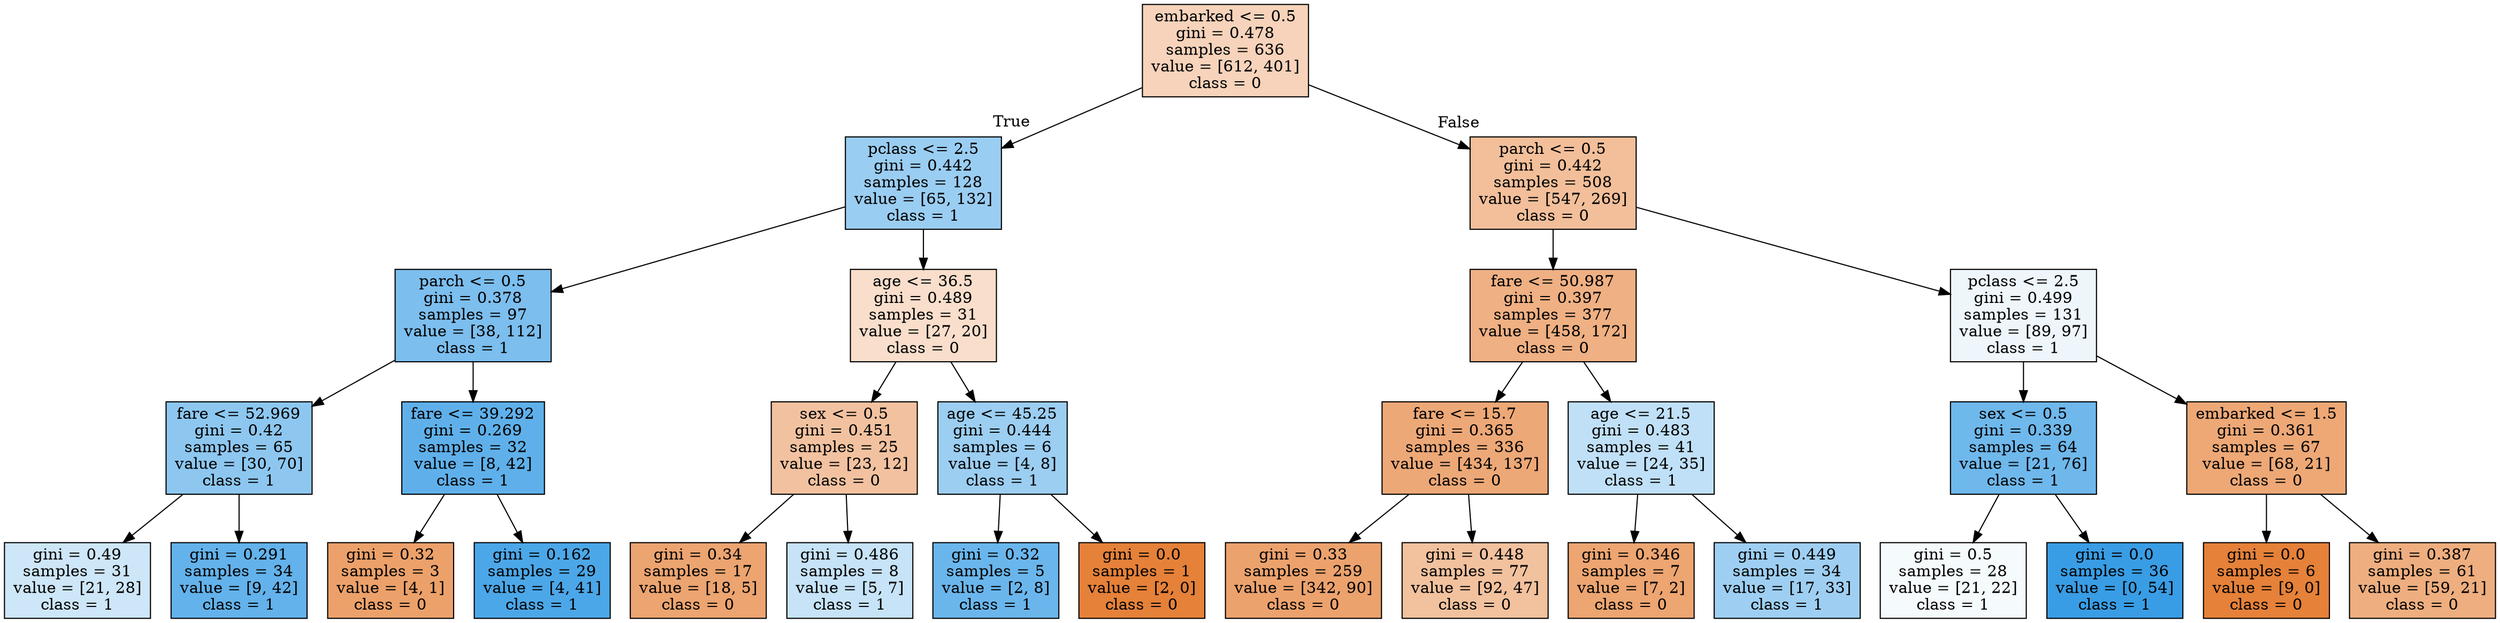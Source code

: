 digraph Tree {
node [shape=box, style="filled", color="black"] ;
graph [ranksep=equally, splines=polyline] ;
0 [label="embarked <= 0.5\ngini = 0.478\nsamples = 636\nvalue = [612, 401]\nclass = 0", fillcolor="#e5813958"] ;
1 [label="pclass <= 2.5\ngini = 0.442\nsamples = 128\nvalue = [65, 132]\nclass = 1", fillcolor="#399de581"] ;
0 -> 1 [labeldistance=2.5, labelangle=45, headlabel="True"] ;
2 [label="parch <= 0.5\ngini = 0.378\nsamples = 97\nvalue = [38, 112]\nclass = 1", fillcolor="#399de5a8"] ;
1 -> 2 ;
3 [label="fare <= 52.969\ngini = 0.42\nsamples = 65\nvalue = [30, 70]\nclass = 1", fillcolor="#399de592"] ;
2 -> 3 ;
4 [label="gini = 0.49\nsamples = 31\nvalue = [21, 28]\nclass = 1", fillcolor="#399de540"] ;
3 -> 4 ;
5 [label="gini = 0.291\nsamples = 34\nvalue = [9, 42]\nclass = 1", fillcolor="#399de5c8"] ;
3 -> 5 ;
6 [label="fare <= 39.292\ngini = 0.269\nsamples = 32\nvalue = [8, 42]\nclass = 1", fillcolor="#399de5ce"] ;
2 -> 6 ;
7 [label="gini = 0.32\nsamples = 3\nvalue = [4, 1]\nclass = 0", fillcolor="#e58139bf"] ;
6 -> 7 ;
8 [label="gini = 0.162\nsamples = 29\nvalue = [4, 41]\nclass = 1", fillcolor="#399de5e6"] ;
6 -> 8 ;
9 [label="age <= 36.5\ngini = 0.489\nsamples = 31\nvalue = [27, 20]\nclass = 0", fillcolor="#e5813942"] ;
1 -> 9 ;
10 [label="sex <= 0.5\ngini = 0.451\nsamples = 25\nvalue = [23, 12]\nclass = 0", fillcolor="#e581397a"] ;
9 -> 10 ;
11 [label="gini = 0.34\nsamples = 17\nvalue = [18, 5]\nclass = 0", fillcolor="#e58139b8"] ;
10 -> 11 ;
12 [label="gini = 0.486\nsamples = 8\nvalue = [5, 7]\nclass = 1", fillcolor="#399de549"] ;
10 -> 12 ;
13 [label="age <= 45.25\ngini = 0.444\nsamples = 6\nvalue = [4, 8]\nclass = 1", fillcolor="#399de57f"] ;
9 -> 13 ;
14 [label="gini = 0.32\nsamples = 5\nvalue = [2, 8]\nclass = 1", fillcolor="#399de5bf"] ;
13 -> 14 ;
15 [label="gini = 0.0\nsamples = 1\nvalue = [2, 0]\nclass = 0", fillcolor="#e58139ff"] ;
13 -> 15 ;
16 [label="parch <= 0.5\ngini = 0.442\nsamples = 508\nvalue = [547, 269]\nclass = 0", fillcolor="#e5813982"] ;
0 -> 16 [labeldistance=2.5, labelangle=-45, headlabel="False"] ;
17 [label="fare <= 50.987\ngini = 0.397\nsamples = 377\nvalue = [458, 172]\nclass = 0", fillcolor="#e581399f"] ;
16 -> 17 ;
18 [label="fare <= 15.7\ngini = 0.365\nsamples = 336\nvalue = [434, 137]\nclass = 0", fillcolor="#e58139af"] ;
17 -> 18 ;
19 [label="gini = 0.33\nsamples = 259\nvalue = [342, 90]\nclass = 0", fillcolor="#e58139bc"] ;
18 -> 19 ;
20 [label="gini = 0.448\nsamples = 77\nvalue = [92, 47]\nclass = 0", fillcolor="#e581397d"] ;
18 -> 20 ;
21 [label="age <= 21.5\ngini = 0.483\nsamples = 41\nvalue = [24, 35]\nclass = 1", fillcolor="#399de550"] ;
17 -> 21 ;
22 [label="gini = 0.346\nsamples = 7\nvalue = [7, 2]\nclass = 0", fillcolor="#e58139b6"] ;
21 -> 22 ;
23 [label="gini = 0.449\nsamples = 34\nvalue = [17, 33]\nclass = 1", fillcolor="#399de57c"] ;
21 -> 23 ;
24 [label="pclass <= 2.5\ngini = 0.499\nsamples = 131\nvalue = [89, 97]\nclass = 1", fillcolor="#399de515"] ;
16 -> 24 ;
25 [label="sex <= 0.5\ngini = 0.339\nsamples = 64\nvalue = [21, 76]\nclass = 1", fillcolor="#399de5b9"] ;
24 -> 25 ;
26 [label="gini = 0.5\nsamples = 28\nvalue = [21, 22]\nclass = 1", fillcolor="#399de50c"] ;
25 -> 26 ;
27 [label="gini = 0.0\nsamples = 36\nvalue = [0, 54]\nclass = 1", fillcolor="#399de5ff"] ;
25 -> 27 ;
28 [label="embarked <= 1.5\ngini = 0.361\nsamples = 67\nvalue = [68, 21]\nclass = 0", fillcolor="#e58139b0"] ;
24 -> 28 ;
29 [label="gini = 0.0\nsamples = 6\nvalue = [9, 0]\nclass = 0", fillcolor="#e58139ff"] ;
28 -> 29 ;
30 [label="gini = 0.387\nsamples = 61\nvalue = [59, 21]\nclass = 0", fillcolor="#e58139a4"] ;
28 -> 30 ;
{rank=same ; 0} ;
{rank=same ; 1; 16} ;
{rank=same ; 2; 9; 17; 24} ;
{rank=same ; 3; 6; 10; 13; 18; 21; 25; 28} ;
{rank=same ; 4; 5; 7; 8; 11; 12; 14; 15; 19; 20; 22; 23; 26; 27; 29; 30} ;
}
